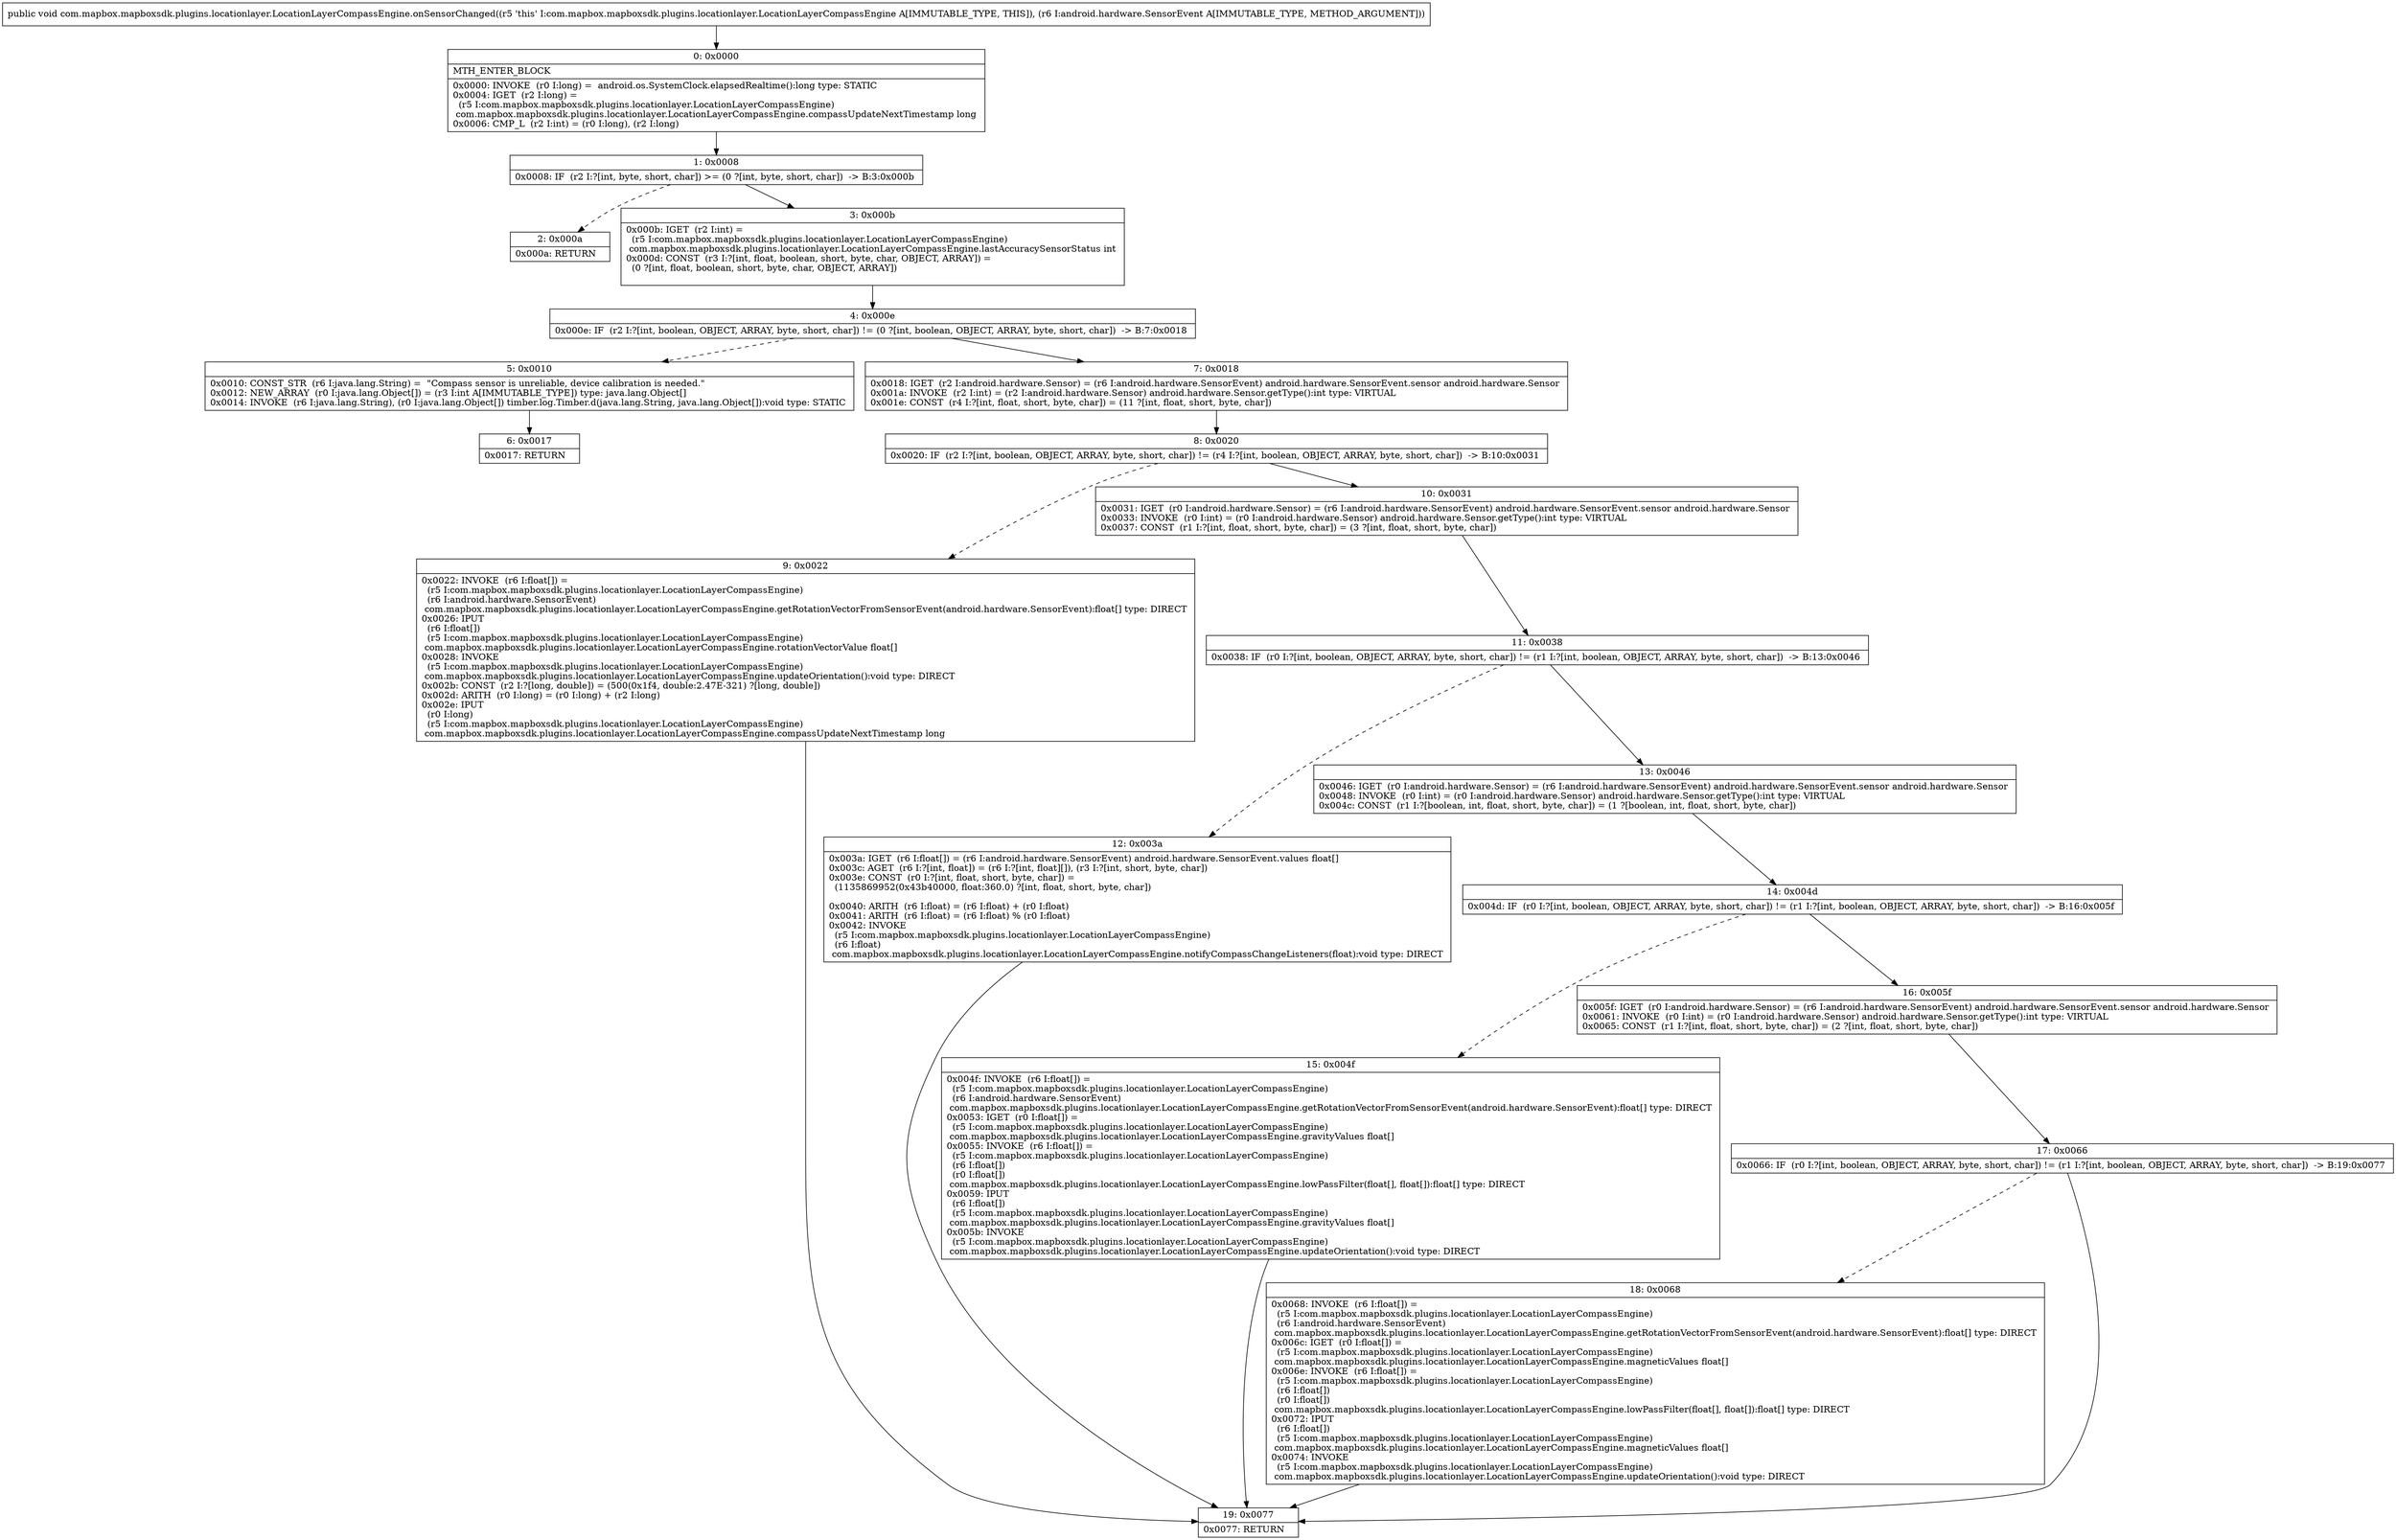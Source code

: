 digraph "CFG forcom.mapbox.mapboxsdk.plugins.locationlayer.LocationLayerCompassEngine.onSensorChanged(Landroid\/hardware\/SensorEvent;)V" {
Node_0 [shape=record,label="{0\:\ 0x0000|MTH_ENTER_BLOCK\l|0x0000: INVOKE  (r0 I:long) =  android.os.SystemClock.elapsedRealtime():long type: STATIC \l0x0004: IGET  (r2 I:long) = \l  (r5 I:com.mapbox.mapboxsdk.plugins.locationlayer.LocationLayerCompassEngine)\l com.mapbox.mapboxsdk.plugins.locationlayer.LocationLayerCompassEngine.compassUpdateNextTimestamp long \l0x0006: CMP_L  (r2 I:int) = (r0 I:long), (r2 I:long) \l}"];
Node_1 [shape=record,label="{1\:\ 0x0008|0x0008: IF  (r2 I:?[int, byte, short, char]) \>= (0 ?[int, byte, short, char])  \-\> B:3:0x000b \l}"];
Node_2 [shape=record,label="{2\:\ 0x000a|0x000a: RETURN   \l}"];
Node_3 [shape=record,label="{3\:\ 0x000b|0x000b: IGET  (r2 I:int) = \l  (r5 I:com.mapbox.mapboxsdk.plugins.locationlayer.LocationLayerCompassEngine)\l com.mapbox.mapboxsdk.plugins.locationlayer.LocationLayerCompassEngine.lastAccuracySensorStatus int \l0x000d: CONST  (r3 I:?[int, float, boolean, short, byte, char, OBJECT, ARRAY]) = \l  (0 ?[int, float, boolean, short, byte, char, OBJECT, ARRAY])\l \l}"];
Node_4 [shape=record,label="{4\:\ 0x000e|0x000e: IF  (r2 I:?[int, boolean, OBJECT, ARRAY, byte, short, char]) != (0 ?[int, boolean, OBJECT, ARRAY, byte, short, char])  \-\> B:7:0x0018 \l}"];
Node_5 [shape=record,label="{5\:\ 0x0010|0x0010: CONST_STR  (r6 I:java.lang.String) =  \"Compass sensor is unreliable, device calibration is needed.\" \l0x0012: NEW_ARRAY  (r0 I:java.lang.Object[]) = (r3 I:int A[IMMUTABLE_TYPE]) type: java.lang.Object[] \l0x0014: INVOKE  (r6 I:java.lang.String), (r0 I:java.lang.Object[]) timber.log.Timber.d(java.lang.String, java.lang.Object[]):void type: STATIC \l}"];
Node_6 [shape=record,label="{6\:\ 0x0017|0x0017: RETURN   \l}"];
Node_7 [shape=record,label="{7\:\ 0x0018|0x0018: IGET  (r2 I:android.hardware.Sensor) = (r6 I:android.hardware.SensorEvent) android.hardware.SensorEvent.sensor android.hardware.Sensor \l0x001a: INVOKE  (r2 I:int) = (r2 I:android.hardware.Sensor) android.hardware.Sensor.getType():int type: VIRTUAL \l0x001e: CONST  (r4 I:?[int, float, short, byte, char]) = (11 ?[int, float, short, byte, char]) \l}"];
Node_8 [shape=record,label="{8\:\ 0x0020|0x0020: IF  (r2 I:?[int, boolean, OBJECT, ARRAY, byte, short, char]) != (r4 I:?[int, boolean, OBJECT, ARRAY, byte, short, char])  \-\> B:10:0x0031 \l}"];
Node_9 [shape=record,label="{9\:\ 0x0022|0x0022: INVOKE  (r6 I:float[]) = \l  (r5 I:com.mapbox.mapboxsdk.plugins.locationlayer.LocationLayerCompassEngine)\l  (r6 I:android.hardware.SensorEvent)\l com.mapbox.mapboxsdk.plugins.locationlayer.LocationLayerCompassEngine.getRotationVectorFromSensorEvent(android.hardware.SensorEvent):float[] type: DIRECT \l0x0026: IPUT  \l  (r6 I:float[])\l  (r5 I:com.mapbox.mapboxsdk.plugins.locationlayer.LocationLayerCompassEngine)\l com.mapbox.mapboxsdk.plugins.locationlayer.LocationLayerCompassEngine.rotationVectorValue float[] \l0x0028: INVOKE  \l  (r5 I:com.mapbox.mapboxsdk.plugins.locationlayer.LocationLayerCompassEngine)\l com.mapbox.mapboxsdk.plugins.locationlayer.LocationLayerCompassEngine.updateOrientation():void type: DIRECT \l0x002b: CONST  (r2 I:?[long, double]) = (500(0x1f4, double:2.47E\-321) ?[long, double]) \l0x002d: ARITH  (r0 I:long) = (r0 I:long) + (r2 I:long) \l0x002e: IPUT  \l  (r0 I:long)\l  (r5 I:com.mapbox.mapboxsdk.plugins.locationlayer.LocationLayerCompassEngine)\l com.mapbox.mapboxsdk.plugins.locationlayer.LocationLayerCompassEngine.compassUpdateNextTimestamp long \l}"];
Node_10 [shape=record,label="{10\:\ 0x0031|0x0031: IGET  (r0 I:android.hardware.Sensor) = (r6 I:android.hardware.SensorEvent) android.hardware.SensorEvent.sensor android.hardware.Sensor \l0x0033: INVOKE  (r0 I:int) = (r0 I:android.hardware.Sensor) android.hardware.Sensor.getType():int type: VIRTUAL \l0x0037: CONST  (r1 I:?[int, float, short, byte, char]) = (3 ?[int, float, short, byte, char]) \l}"];
Node_11 [shape=record,label="{11\:\ 0x0038|0x0038: IF  (r0 I:?[int, boolean, OBJECT, ARRAY, byte, short, char]) != (r1 I:?[int, boolean, OBJECT, ARRAY, byte, short, char])  \-\> B:13:0x0046 \l}"];
Node_12 [shape=record,label="{12\:\ 0x003a|0x003a: IGET  (r6 I:float[]) = (r6 I:android.hardware.SensorEvent) android.hardware.SensorEvent.values float[] \l0x003c: AGET  (r6 I:?[int, float]) = (r6 I:?[int, float][]), (r3 I:?[int, short, byte, char]) \l0x003e: CONST  (r0 I:?[int, float, short, byte, char]) = \l  (1135869952(0x43b40000, float:360.0) ?[int, float, short, byte, char])\l \l0x0040: ARITH  (r6 I:float) = (r6 I:float) + (r0 I:float) \l0x0041: ARITH  (r6 I:float) = (r6 I:float) % (r0 I:float) \l0x0042: INVOKE  \l  (r5 I:com.mapbox.mapboxsdk.plugins.locationlayer.LocationLayerCompassEngine)\l  (r6 I:float)\l com.mapbox.mapboxsdk.plugins.locationlayer.LocationLayerCompassEngine.notifyCompassChangeListeners(float):void type: DIRECT \l}"];
Node_13 [shape=record,label="{13\:\ 0x0046|0x0046: IGET  (r0 I:android.hardware.Sensor) = (r6 I:android.hardware.SensorEvent) android.hardware.SensorEvent.sensor android.hardware.Sensor \l0x0048: INVOKE  (r0 I:int) = (r0 I:android.hardware.Sensor) android.hardware.Sensor.getType():int type: VIRTUAL \l0x004c: CONST  (r1 I:?[boolean, int, float, short, byte, char]) = (1 ?[boolean, int, float, short, byte, char]) \l}"];
Node_14 [shape=record,label="{14\:\ 0x004d|0x004d: IF  (r0 I:?[int, boolean, OBJECT, ARRAY, byte, short, char]) != (r1 I:?[int, boolean, OBJECT, ARRAY, byte, short, char])  \-\> B:16:0x005f \l}"];
Node_15 [shape=record,label="{15\:\ 0x004f|0x004f: INVOKE  (r6 I:float[]) = \l  (r5 I:com.mapbox.mapboxsdk.plugins.locationlayer.LocationLayerCompassEngine)\l  (r6 I:android.hardware.SensorEvent)\l com.mapbox.mapboxsdk.plugins.locationlayer.LocationLayerCompassEngine.getRotationVectorFromSensorEvent(android.hardware.SensorEvent):float[] type: DIRECT \l0x0053: IGET  (r0 I:float[]) = \l  (r5 I:com.mapbox.mapboxsdk.plugins.locationlayer.LocationLayerCompassEngine)\l com.mapbox.mapboxsdk.plugins.locationlayer.LocationLayerCompassEngine.gravityValues float[] \l0x0055: INVOKE  (r6 I:float[]) = \l  (r5 I:com.mapbox.mapboxsdk.plugins.locationlayer.LocationLayerCompassEngine)\l  (r6 I:float[])\l  (r0 I:float[])\l com.mapbox.mapboxsdk.plugins.locationlayer.LocationLayerCompassEngine.lowPassFilter(float[], float[]):float[] type: DIRECT \l0x0059: IPUT  \l  (r6 I:float[])\l  (r5 I:com.mapbox.mapboxsdk.plugins.locationlayer.LocationLayerCompassEngine)\l com.mapbox.mapboxsdk.plugins.locationlayer.LocationLayerCompassEngine.gravityValues float[] \l0x005b: INVOKE  \l  (r5 I:com.mapbox.mapboxsdk.plugins.locationlayer.LocationLayerCompassEngine)\l com.mapbox.mapboxsdk.plugins.locationlayer.LocationLayerCompassEngine.updateOrientation():void type: DIRECT \l}"];
Node_16 [shape=record,label="{16\:\ 0x005f|0x005f: IGET  (r0 I:android.hardware.Sensor) = (r6 I:android.hardware.SensorEvent) android.hardware.SensorEvent.sensor android.hardware.Sensor \l0x0061: INVOKE  (r0 I:int) = (r0 I:android.hardware.Sensor) android.hardware.Sensor.getType():int type: VIRTUAL \l0x0065: CONST  (r1 I:?[int, float, short, byte, char]) = (2 ?[int, float, short, byte, char]) \l}"];
Node_17 [shape=record,label="{17\:\ 0x0066|0x0066: IF  (r0 I:?[int, boolean, OBJECT, ARRAY, byte, short, char]) != (r1 I:?[int, boolean, OBJECT, ARRAY, byte, short, char])  \-\> B:19:0x0077 \l}"];
Node_18 [shape=record,label="{18\:\ 0x0068|0x0068: INVOKE  (r6 I:float[]) = \l  (r5 I:com.mapbox.mapboxsdk.plugins.locationlayer.LocationLayerCompassEngine)\l  (r6 I:android.hardware.SensorEvent)\l com.mapbox.mapboxsdk.plugins.locationlayer.LocationLayerCompassEngine.getRotationVectorFromSensorEvent(android.hardware.SensorEvent):float[] type: DIRECT \l0x006c: IGET  (r0 I:float[]) = \l  (r5 I:com.mapbox.mapboxsdk.plugins.locationlayer.LocationLayerCompassEngine)\l com.mapbox.mapboxsdk.plugins.locationlayer.LocationLayerCompassEngine.magneticValues float[] \l0x006e: INVOKE  (r6 I:float[]) = \l  (r5 I:com.mapbox.mapboxsdk.plugins.locationlayer.LocationLayerCompassEngine)\l  (r6 I:float[])\l  (r0 I:float[])\l com.mapbox.mapboxsdk.plugins.locationlayer.LocationLayerCompassEngine.lowPassFilter(float[], float[]):float[] type: DIRECT \l0x0072: IPUT  \l  (r6 I:float[])\l  (r5 I:com.mapbox.mapboxsdk.plugins.locationlayer.LocationLayerCompassEngine)\l com.mapbox.mapboxsdk.plugins.locationlayer.LocationLayerCompassEngine.magneticValues float[] \l0x0074: INVOKE  \l  (r5 I:com.mapbox.mapboxsdk.plugins.locationlayer.LocationLayerCompassEngine)\l com.mapbox.mapboxsdk.plugins.locationlayer.LocationLayerCompassEngine.updateOrientation():void type: DIRECT \l}"];
Node_19 [shape=record,label="{19\:\ 0x0077|0x0077: RETURN   \l}"];
MethodNode[shape=record,label="{public void com.mapbox.mapboxsdk.plugins.locationlayer.LocationLayerCompassEngine.onSensorChanged((r5 'this' I:com.mapbox.mapboxsdk.plugins.locationlayer.LocationLayerCompassEngine A[IMMUTABLE_TYPE, THIS]), (r6 I:android.hardware.SensorEvent A[IMMUTABLE_TYPE, METHOD_ARGUMENT])) }"];
MethodNode -> Node_0;
Node_0 -> Node_1;
Node_1 -> Node_2[style=dashed];
Node_1 -> Node_3;
Node_3 -> Node_4;
Node_4 -> Node_5[style=dashed];
Node_4 -> Node_7;
Node_5 -> Node_6;
Node_7 -> Node_8;
Node_8 -> Node_9[style=dashed];
Node_8 -> Node_10;
Node_9 -> Node_19;
Node_10 -> Node_11;
Node_11 -> Node_12[style=dashed];
Node_11 -> Node_13;
Node_12 -> Node_19;
Node_13 -> Node_14;
Node_14 -> Node_15[style=dashed];
Node_14 -> Node_16;
Node_15 -> Node_19;
Node_16 -> Node_17;
Node_17 -> Node_18[style=dashed];
Node_17 -> Node_19;
Node_18 -> Node_19;
}

